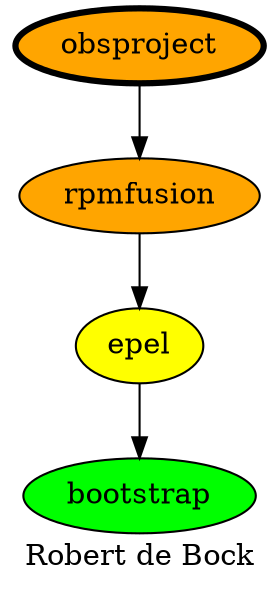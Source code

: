 digraph PhiloDilemma {
  label = "Robert de Bock" ;
  overlap=false
  {
    bootstrap [fillcolor=green style=filled]
    epel [fillcolor=yellow style=filled]
    rpmfusion [fillcolor=orange style=filled]
    obsproject [fillcolor=orange style=filled penwidth=3]
  }
  epel -> bootstrap
  rpmfusion -> epel
  obsproject -> rpmfusion
}

